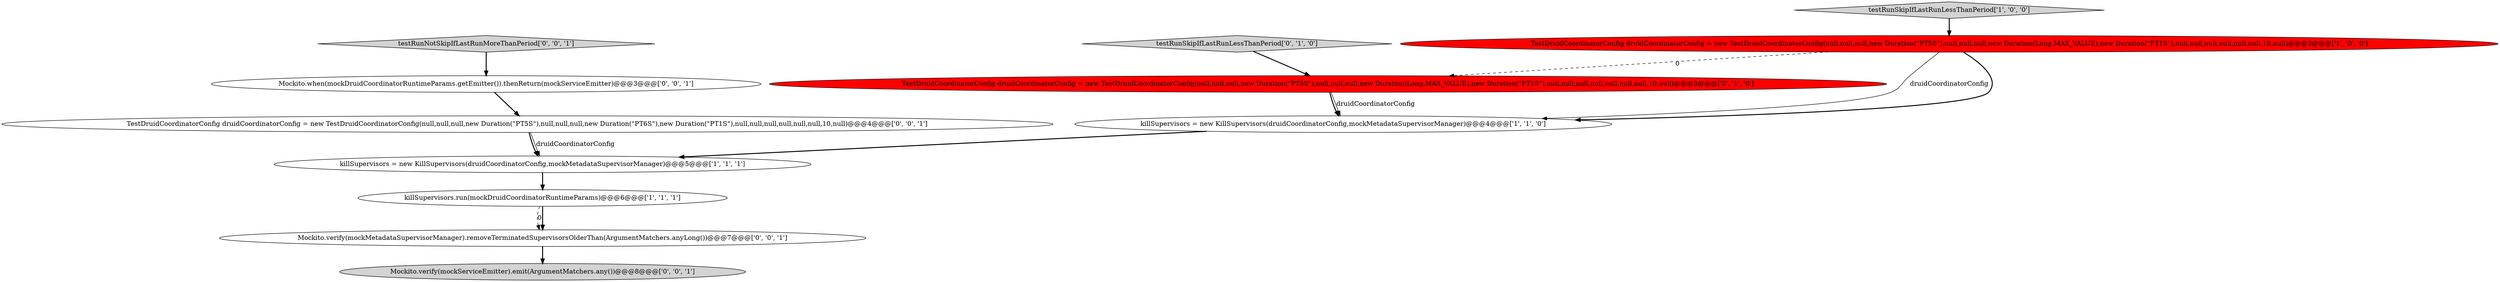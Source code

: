 digraph {
2 [style = filled, label = "TestDruidCoordinatorConfig druidCoordinatorConfig = new TestDruidCoordinatorConfig(null,null,null,new Duration(\"PT5S\"),null,null,null,new Duration(Long.MAX_VALUE),new Duration(\"PT1S\"),null,null,null,null,null,null,10,null)@@@3@@@['1', '0', '0']", fillcolor = red, shape = ellipse image = "AAA1AAABBB1BBB"];
8 [style = filled, label = "Mockito.verify(mockMetadataSupervisorManager).removeTerminatedSupervisorsOlderThan(ArgumentMatchers.anyLong())@@@7@@@['0', '0', '1']", fillcolor = white, shape = ellipse image = "AAA0AAABBB3BBB"];
5 [style = filled, label = "testRunSkipIfLastRunLessThanPeriod['0', '1', '0']", fillcolor = lightgray, shape = diamond image = "AAA0AAABBB2BBB"];
3 [style = filled, label = "killSupervisors = new KillSupervisors(druidCoordinatorConfig,mockMetadataSupervisorManager)@@@4@@@['1', '1', '0']", fillcolor = white, shape = ellipse image = "AAA0AAABBB1BBB"];
9 [style = filled, label = "TestDruidCoordinatorConfig druidCoordinatorConfig = new TestDruidCoordinatorConfig(null,null,null,new Duration(\"PT5S\"),null,null,null,new Duration(\"PT6S\"),new Duration(\"PT1S\"),null,null,null,null,null,null,10,null)@@@4@@@['0', '0', '1']", fillcolor = white, shape = ellipse image = "AAA0AAABBB3BBB"];
6 [style = filled, label = "TestDruidCoordinatorConfig druidCoordinatorConfig = new TestDruidCoordinatorConfig(null,null,null,new Duration(\"PT5S\"),null,null,null,new Duration(Long.MAX_VALUE),new Duration(\"PT1S\"),null,null,null,null,null,null,null,10,null)@@@3@@@['0', '1', '0']", fillcolor = red, shape = ellipse image = "AAA1AAABBB2BBB"];
0 [style = filled, label = "killSupervisors = new KillSupervisors(druidCoordinatorConfig,mockMetadataSupervisorManager)@@@5@@@['1', '1', '1']", fillcolor = white, shape = ellipse image = "AAA0AAABBB1BBB"];
7 [style = filled, label = "Mockito.when(mockDruidCoordinatorRuntimeParams.getEmitter()).thenReturn(mockServiceEmitter)@@@3@@@['0', '0', '1']", fillcolor = white, shape = ellipse image = "AAA0AAABBB3BBB"];
10 [style = filled, label = "testRunNotSkipIfLastRunMoreThanPeriod['0', '0', '1']", fillcolor = lightgray, shape = diamond image = "AAA0AAABBB3BBB"];
4 [style = filled, label = "testRunSkipIfLastRunLessThanPeriod['1', '0', '0']", fillcolor = lightgray, shape = diamond image = "AAA0AAABBB1BBB"];
11 [style = filled, label = "Mockito.verify(mockServiceEmitter).emit(ArgumentMatchers.any())@@@8@@@['0', '0', '1']", fillcolor = lightgray, shape = ellipse image = "AAA0AAABBB3BBB"];
1 [style = filled, label = "killSupervisors.run(mockDruidCoordinatorRuntimeParams)@@@6@@@['1', '1', '1']", fillcolor = white, shape = ellipse image = "AAA0AAABBB1BBB"];
7->9 [style = bold, label=""];
6->3 [style = bold, label=""];
1->8 [style = dashed, label="0"];
6->3 [style = solid, label="druidCoordinatorConfig"];
4->2 [style = bold, label=""];
1->8 [style = bold, label=""];
5->6 [style = bold, label=""];
9->0 [style = bold, label=""];
2->3 [style = solid, label="druidCoordinatorConfig"];
2->6 [style = dashed, label="0"];
8->11 [style = bold, label=""];
10->7 [style = bold, label=""];
0->1 [style = bold, label=""];
3->0 [style = bold, label=""];
2->3 [style = bold, label=""];
9->0 [style = solid, label="druidCoordinatorConfig"];
}
